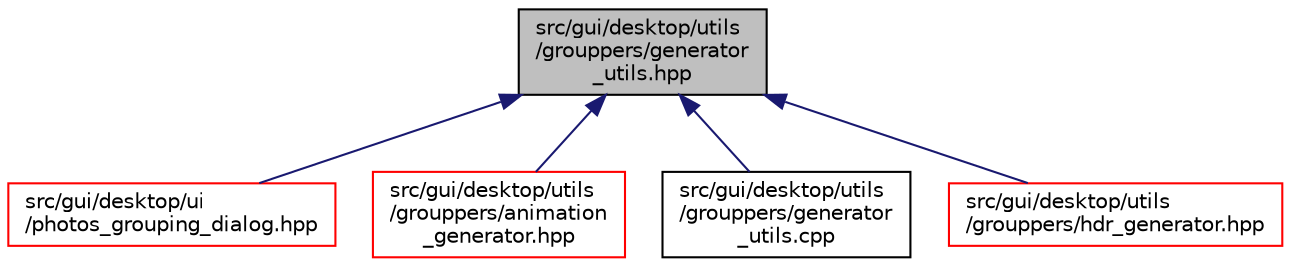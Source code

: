 digraph "src/gui/desktop/utils/grouppers/generator_utils.hpp"
{
 // LATEX_PDF_SIZE
  edge [fontname="Helvetica",fontsize="10",labelfontname="Helvetica",labelfontsize="10"];
  node [fontname="Helvetica",fontsize="10",shape=record];
  Node1 [label="src/gui/desktop/utils\l/grouppers/generator\l_utils.hpp",height=0.2,width=0.4,color="black", fillcolor="grey75", style="filled", fontcolor="black",tooltip=" "];
  Node1 -> Node2 [dir="back",color="midnightblue",fontsize="10",style="solid",fontname="Helvetica"];
  Node2 [label="src/gui/desktop/ui\l/photos_grouping_dialog.hpp",height=0.2,width=0.4,color="red", fillcolor="white", style="filled",URL="$photos__grouping__dialog_8hpp.html",tooltip=" "];
  Node1 -> Node5 [dir="back",color="midnightblue",fontsize="10",style="solid",fontname="Helvetica"];
  Node5 [label="src/gui/desktop/utils\l/grouppers/animation\l_generator.hpp",height=0.2,width=0.4,color="red", fillcolor="white", style="filled",URL="$animation__generator_8hpp.html",tooltip=" "];
  Node1 -> Node7 [dir="back",color="midnightblue",fontsize="10",style="solid",fontname="Helvetica"];
  Node7 [label="src/gui/desktop/utils\l/grouppers/generator\l_utils.cpp",height=0.2,width=0.4,color="black", fillcolor="white", style="filled",URL="$generator__utils_8cpp.html",tooltip=" "];
  Node1 -> Node8 [dir="back",color="midnightblue",fontsize="10",style="solid",fontname="Helvetica"];
  Node8 [label="src/gui/desktop/utils\l/grouppers/hdr_generator.hpp",height=0.2,width=0.4,color="red", fillcolor="white", style="filled",URL="$hdr__generator_8hpp.html",tooltip=" "];
}
